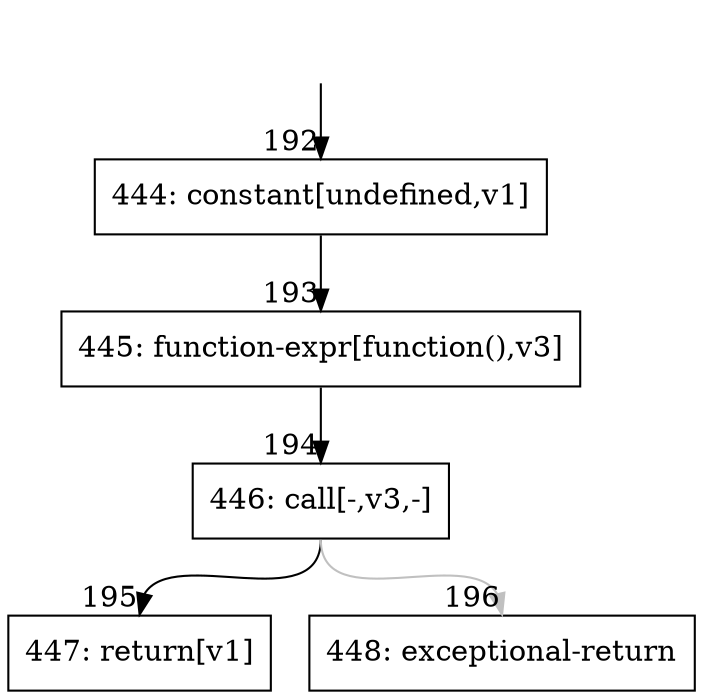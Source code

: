 digraph {
rankdir="TD"
BB_entry17[shape=none,label=""];
BB_entry17 -> BB192 [tailport=s, headport=n, headlabel="    192"]
BB192 [shape=record label="{444: constant[undefined,v1]}" ] 
BB192 -> BB193 [tailport=s, headport=n, headlabel="      193"]
BB193 [shape=record label="{445: function-expr[function(),v3]}" ] 
BB193 -> BB194 [tailport=s, headport=n, headlabel="      194"]
BB194 [shape=record label="{446: call[-,v3,-]}" ] 
BB194 -> BB195 [tailport=s, headport=n, headlabel="      195"]
BB194 -> BB196 [tailport=s, headport=n, color=gray, headlabel="      196"]
BB195 [shape=record label="{447: return[v1]}" ] 
BB196 [shape=record label="{448: exceptional-return}" ] 
}
